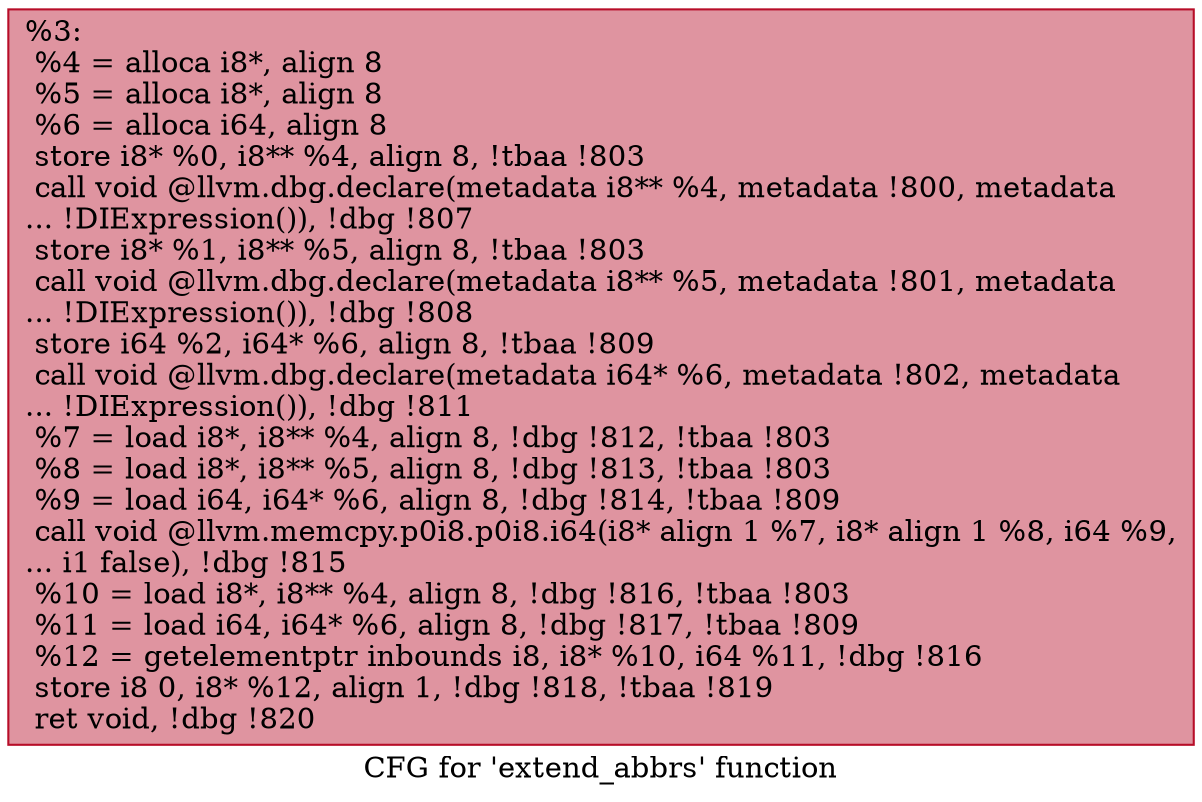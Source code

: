 digraph "CFG for 'extend_abbrs' function" {
	label="CFG for 'extend_abbrs' function";

	Node0x26ec400 [shape=record,color="#b70d28ff", style=filled, fillcolor="#b70d2870",label="{%3:\l  %4 = alloca i8*, align 8\l  %5 = alloca i8*, align 8\l  %6 = alloca i64, align 8\l  store i8* %0, i8** %4, align 8, !tbaa !803\l  call void @llvm.dbg.declare(metadata i8** %4, metadata !800, metadata\l... !DIExpression()), !dbg !807\l  store i8* %1, i8** %5, align 8, !tbaa !803\l  call void @llvm.dbg.declare(metadata i8** %5, metadata !801, metadata\l... !DIExpression()), !dbg !808\l  store i64 %2, i64* %6, align 8, !tbaa !809\l  call void @llvm.dbg.declare(metadata i64* %6, metadata !802, metadata\l... !DIExpression()), !dbg !811\l  %7 = load i8*, i8** %4, align 8, !dbg !812, !tbaa !803\l  %8 = load i8*, i8** %5, align 8, !dbg !813, !tbaa !803\l  %9 = load i64, i64* %6, align 8, !dbg !814, !tbaa !809\l  call void @llvm.memcpy.p0i8.p0i8.i64(i8* align 1 %7, i8* align 1 %8, i64 %9,\l... i1 false), !dbg !815\l  %10 = load i8*, i8** %4, align 8, !dbg !816, !tbaa !803\l  %11 = load i64, i64* %6, align 8, !dbg !817, !tbaa !809\l  %12 = getelementptr inbounds i8, i8* %10, i64 %11, !dbg !816\l  store i8 0, i8* %12, align 1, !dbg !818, !tbaa !819\l  ret void, !dbg !820\l}"];
}
